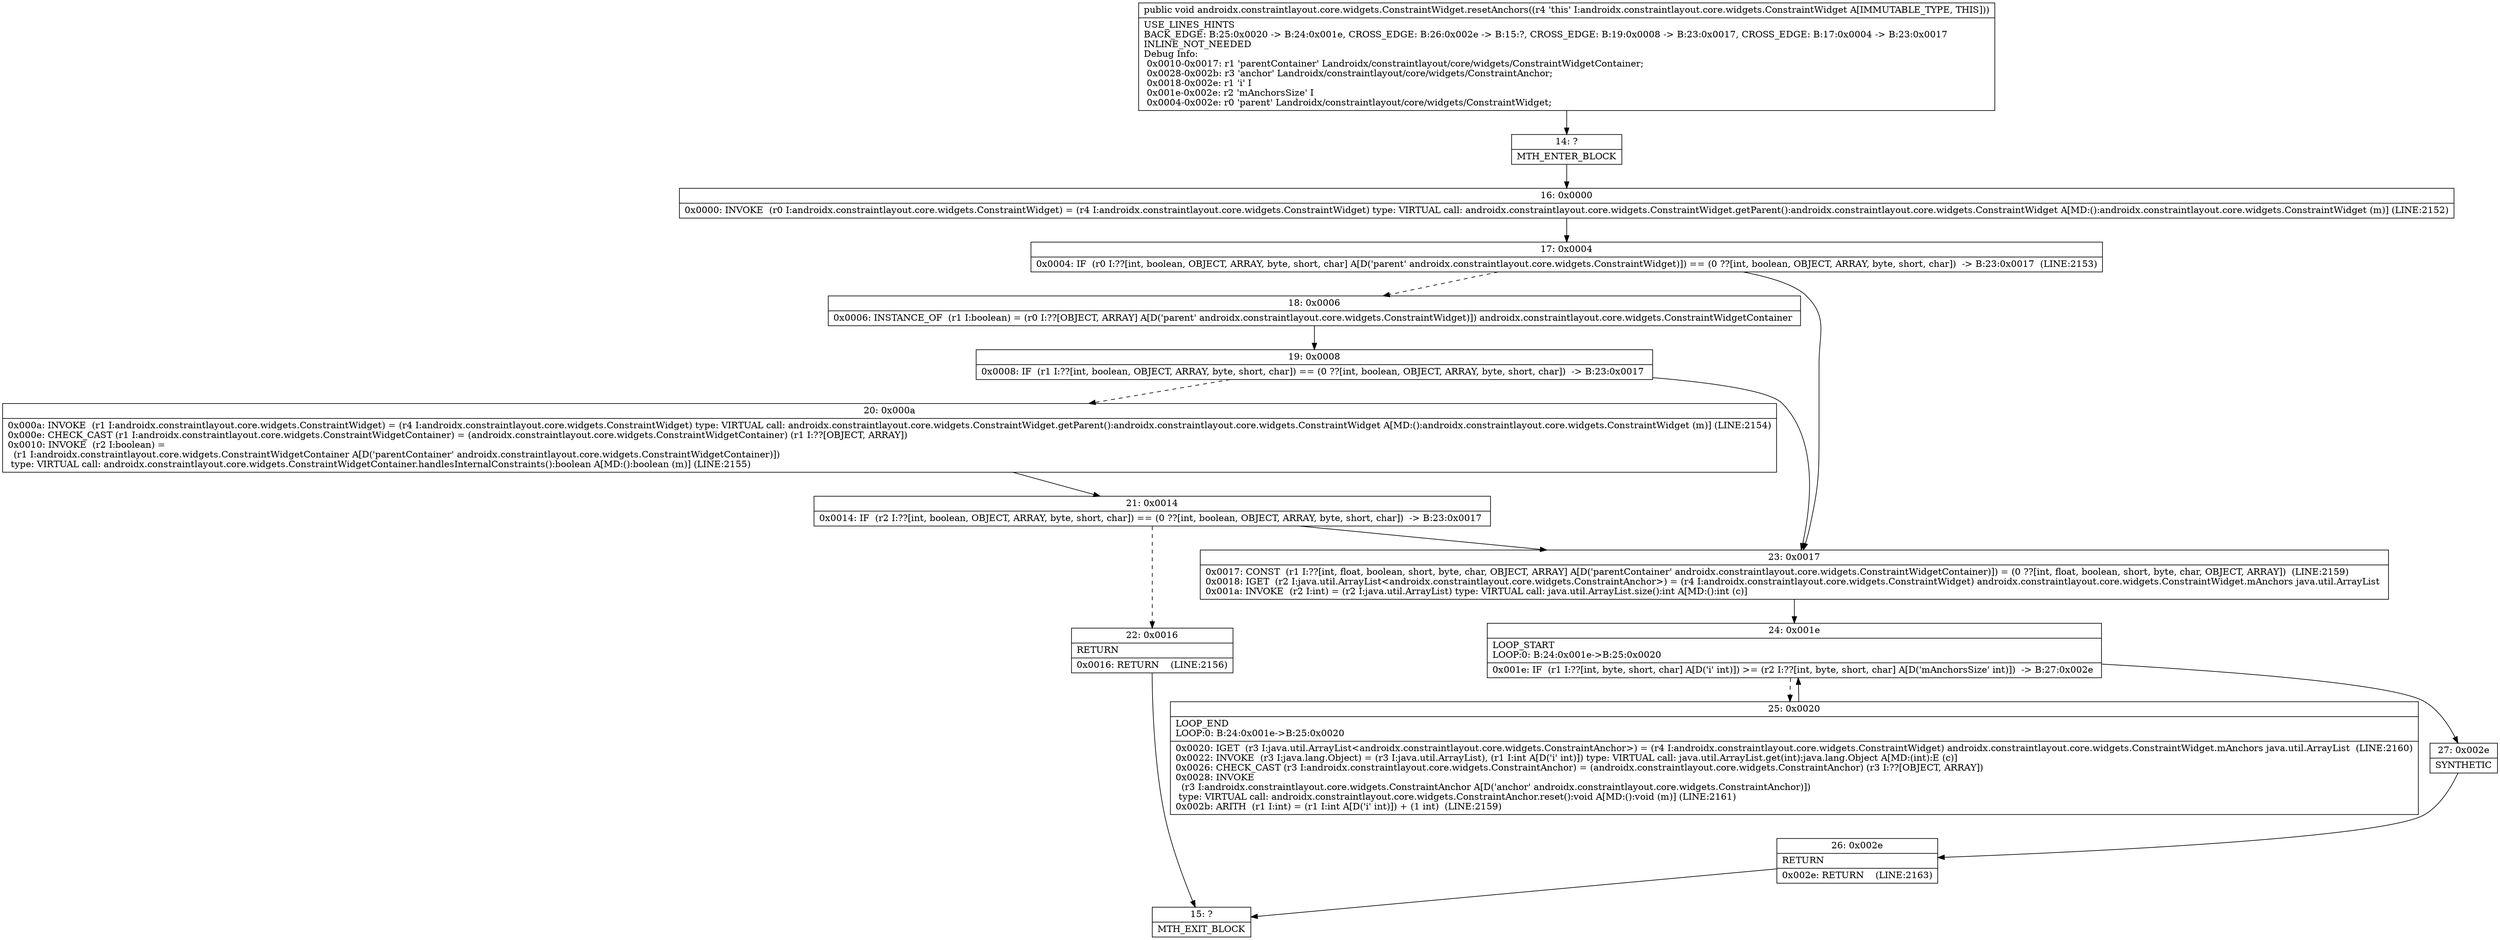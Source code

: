 digraph "CFG forandroidx.constraintlayout.core.widgets.ConstraintWidget.resetAnchors()V" {
Node_14 [shape=record,label="{14\:\ ?|MTH_ENTER_BLOCK\l}"];
Node_16 [shape=record,label="{16\:\ 0x0000|0x0000: INVOKE  (r0 I:androidx.constraintlayout.core.widgets.ConstraintWidget) = (r4 I:androidx.constraintlayout.core.widgets.ConstraintWidget) type: VIRTUAL call: androidx.constraintlayout.core.widgets.ConstraintWidget.getParent():androidx.constraintlayout.core.widgets.ConstraintWidget A[MD:():androidx.constraintlayout.core.widgets.ConstraintWidget (m)] (LINE:2152)\l}"];
Node_17 [shape=record,label="{17\:\ 0x0004|0x0004: IF  (r0 I:??[int, boolean, OBJECT, ARRAY, byte, short, char] A[D('parent' androidx.constraintlayout.core.widgets.ConstraintWidget)]) == (0 ??[int, boolean, OBJECT, ARRAY, byte, short, char])  \-\> B:23:0x0017  (LINE:2153)\l}"];
Node_18 [shape=record,label="{18\:\ 0x0006|0x0006: INSTANCE_OF  (r1 I:boolean) = (r0 I:??[OBJECT, ARRAY] A[D('parent' androidx.constraintlayout.core.widgets.ConstraintWidget)]) androidx.constraintlayout.core.widgets.ConstraintWidgetContainer \l}"];
Node_19 [shape=record,label="{19\:\ 0x0008|0x0008: IF  (r1 I:??[int, boolean, OBJECT, ARRAY, byte, short, char]) == (0 ??[int, boolean, OBJECT, ARRAY, byte, short, char])  \-\> B:23:0x0017 \l}"];
Node_20 [shape=record,label="{20\:\ 0x000a|0x000a: INVOKE  (r1 I:androidx.constraintlayout.core.widgets.ConstraintWidget) = (r4 I:androidx.constraintlayout.core.widgets.ConstraintWidget) type: VIRTUAL call: androidx.constraintlayout.core.widgets.ConstraintWidget.getParent():androidx.constraintlayout.core.widgets.ConstraintWidget A[MD:():androidx.constraintlayout.core.widgets.ConstraintWidget (m)] (LINE:2154)\l0x000e: CHECK_CAST (r1 I:androidx.constraintlayout.core.widgets.ConstraintWidgetContainer) = (androidx.constraintlayout.core.widgets.ConstraintWidgetContainer) (r1 I:??[OBJECT, ARRAY]) \l0x0010: INVOKE  (r2 I:boolean) = \l  (r1 I:androidx.constraintlayout.core.widgets.ConstraintWidgetContainer A[D('parentContainer' androidx.constraintlayout.core.widgets.ConstraintWidgetContainer)])\l type: VIRTUAL call: androidx.constraintlayout.core.widgets.ConstraintWidgetContainer.handlesInternalConstraints():boolean A[MD:():boolean (m)] (LINE:2155)\l}"];
Node_21 [shape=record,label="{21\:\ 0x0014|0x0014: IF  (r2 I:??[int, boolean, OBJECT, ARRAY, byte, short, char]) == (0 ??[int, boolean, OBJECT, ARRAY, byte, short, char])  \-\> B:23:0x0017 \l}"];
Node_22 [shape=record,label="{22\:\ 0x0016|RETURN\l|0x0016: RETURN    (LINE:2156)\l}"];
Node_15 [shape=record,label="{15\:\ ?|MTH_EXIT_BLOCK\l}"];
Node_23 [shape=record,label="{23\:\ 0x0017|0x0017: CONST  (r1 I:??[int, float, boolean, short, byte, char, OBJECT, ARRAY] A[D('parentContainer' androidx.constraintlayout.core.widgets.ConstraintWidgetContainer)]) = (0 ??[int, float, boolean, short, byte, char, OBJECT, ARRAY])  (LINE:2159)\l0x0018: IGET  (r2 I:java.util.ArrayList\<androidx.constraintlayout.core.widgets.ConstraintAnchor\>) = (r4 I:androidx.constraintlayout.core.widgets.ConstraintWidget) androidx.constraintlayout.core.widgets.ConstraintWidget.mAnchors java.util.ArrayList \l0x001a: INVOKE  (r2 I:int) = (r2 I:java.util.ArrayList) type: VIRTUAL call: java.util.ArrayList.size():int A[MD:():int (c)]\l}"];
Node_24 [shape=record,label="{24\:\ 0x001e|LOOP_START\lLOOP:0: B:24:0x001e\-\>B:25:0x0020\l|0x001e: IF  (r1 I:??[int, byte, short, char] A[D('i' int)]) \>= (r2 I:??[int, byte, short, char] A[D('mAnchorsSize' int)])  \-\> B:27:0x002e \l}"];
Node_25 [shape=record,label="{25\:\ 0x0020|LOOP_END\lLOOP:0: B:24:0x001e\-\>B:25:0x0020\l|0x0020: IGET  (r3 I:java.util.ArrayList\<androidx.constraintlayout.core.widgets.ConstraintAnchor\>) = (r4 I:androidx.constraintlayout.core.widgets.ConstraintWidget) androidx.constraintlayout.core.widgets.ConstraintWidget.mAnchors java.util.ArrayList  (LINE:2160)\l0x0022: INVOKE  (r3 I:java.lang.Object) = (r3 I:java.util.ArrayList), (r1 I:int A[D('i' int)]) type: VIRTUAL call: java.util.ArrayList.get(int):java.lang.Object A[MD:(int):E (c)]\l0x0026: CHECK_CAST (r3 I:androidx.constraintlayout.core.widgets.ConstraintAnchor) = (androidx.constraintlayout.core.widgets.ConstraintAnchor) (r3 I:??[OBJECT, ARRAY]) \l0x0028: INVOKE  \l  (r3 I:androidx.constraintlayout.core.widgets.ConstraintAnchor A[D('anchor' androidx.constraintlayout.core.widgets.ConstraintAnchor)])\l type: VIRTUAL call: androidx.constraintlayout.core.widgets.ConstraintAnchor.reset():void A[MD:():void (m)] (LINE:2161)\l0x002b: ARITH  (r1 I:int) = (r1 I:int A[D('i' int)]) + (1 int)  (LINE:2159)\l}"];
Node_27 [shape=record,label="{27\:\ 0x002e|SYNTHETIC\l}"];
Node_26 [shape=record,label="{26\:\ 0x002e|RETURN\l|0x002e: RETURN    (LINE:2163)\l}"];
MethodNode[shape=record,label="{public void androidx.constraintlayout.core.widgets.ConstraintWidget.resetAnchors((r4 'this' I:androidx.constraintlayout.core.widgets.ConstraintWidget A[IMMUTABLE_TYPE, THIS]))  | USE_LINES_HINTS\lBACK_EDGE: B:25:0x0020 \-\> B:24:0x001e, CROSS_EDGE: B:26:0x002e \-\> B:15:?, CROSS_EDGE: B:19:0x0008 \-\> B:23:0x0017, CROSS_EDGE: B:17:0x0004 \-\> B:23:0x0017\lINLINE_NOT_NEEDED\lDebug Info:\l  0x0010\-0x0017: r1 'parentContainer' Landroidx\/constraintlayout\/core\/widgets\/ConstraintWidgetContainer;\l  0x0028\-0x002b: r3 'anchor' Landroidx\/constraintlayout\/core\/widgets\/ConstraintAnchor;\l  0x0018\-0x002e: r1 'i' I\l  0x001e\-0x002e: r2 'mAnchorsSize' I\l  0x0004\-0x002e: r0 'parent' Landroidx\/constraintlayout\/core\/widgets\/ConstraintWidget;\l}"];
MethodNode -> Node_14;Node_14 -> Node_16;
Node_16 -> Node_17;
Node_17 -> Node_18[style=dashed];
Node_17 -> Node_23;
Node_18 -> Node_19;
Node_19 -> Node_20[style=dashed];
Node_19 -> Node_23;
Node_20 -> Node_21;
Node_21 -> Node_22[style=dashed];
Node_21 -> Node_23;
Node_22 -> Node_15;
Node_23 -> Node_24;
Node_24 -> Node_25[style=dashed];
Node_24 -> Node_27;
Node_25 -> Node_24;
Node_27 -> Node_26;
Node_26 -> Node_15;
}

